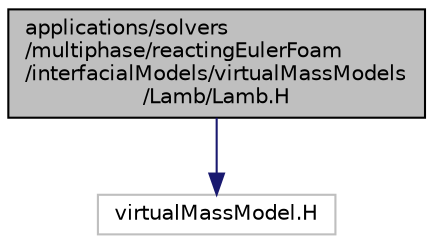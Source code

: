 digraph "applications/solvers/multiphase/reactingEulerFoam/interfacialModels/virtualMassModels/Lamb/Lamb.H"
{
  bgcolor="transparent";
  edge [fontname="Helvetica",fontsize="10",labelfontname="Helvetica",labelfontsize="10"];
  node [fontname="Helvetica",fontsize="10",shape=record];
  Node1 [label="applications/solvers\l/multiphase/reactingEulerFoam\l/interfacialModels/virtualMassModels\l/Lamb/Lamb.H",height=0.2,width=0.4,color="black", fillcolor="grey75", style="filled", fontcolor="black"];
  Node1 -> Node2 [color="midnightblue",fontsize="10",style="solid",fontname="Helvetica"];
  Node2 [label="virtualMassModel.H",height=0.2,width=0.4,color="grey75"];
}
